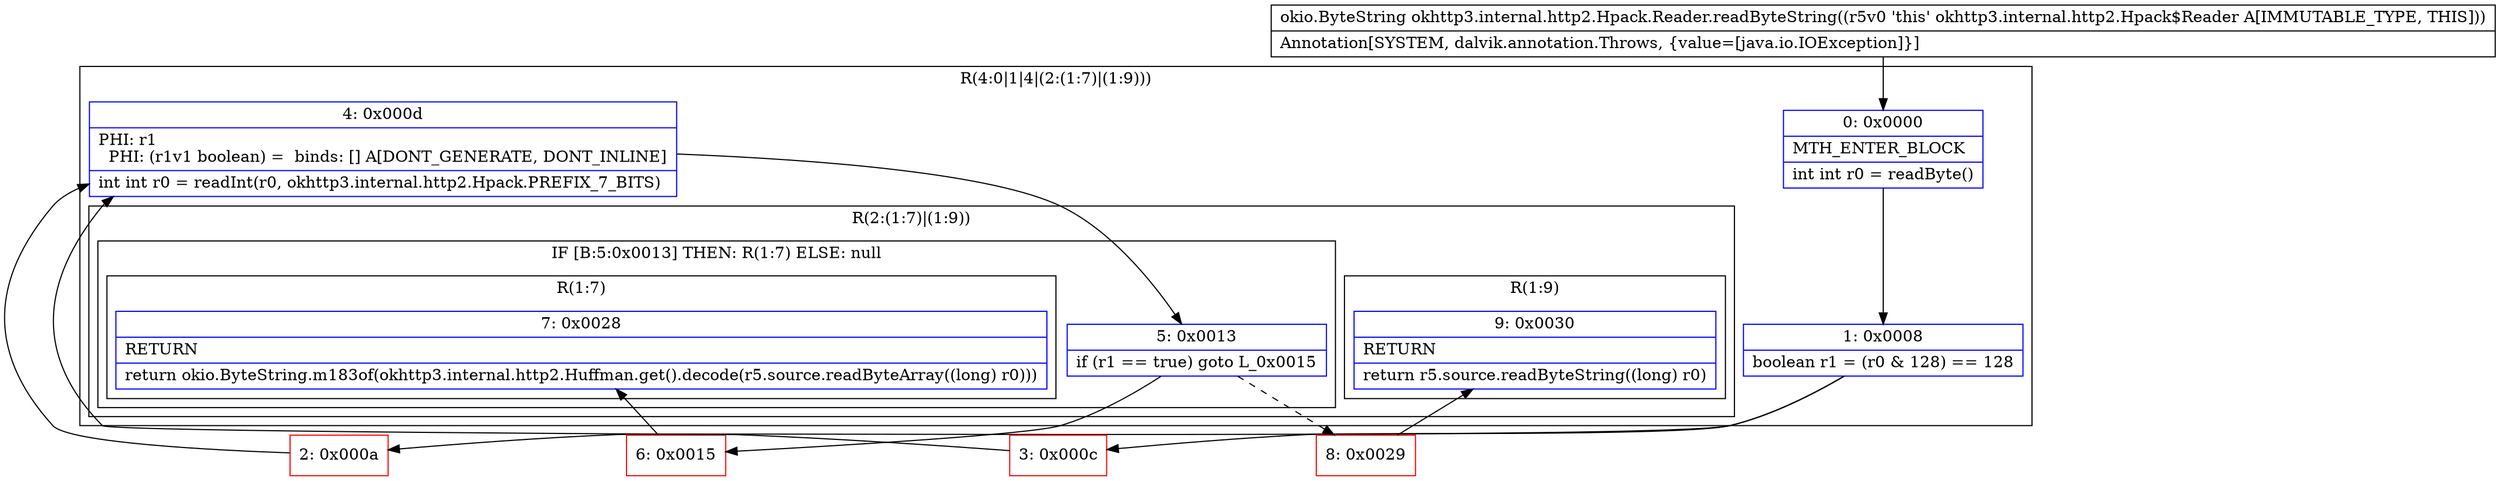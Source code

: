digraph "CFG forokhttp3.internal.http2.Hpack.Reader.readByteString()Lokio\/ByteString;" {
subgraph cluster_Region_1420396588 {
label = "R(4:0|1|4|(2:(1:7)|(1:9)))";
node [shape=record,color=blue];
Node_0 [shape=record,label="{0\:\ 0x0000|MTH_ENTER_BLOCK\l|int int r0 = readByte()\l}"];
Node_1 [shape=record,label="{1\:\ 0x0008|boolean r1 = (r0 & 128) == 128\l}"];
Node_4 [shape=record,label="{4\:\ 0x000d|PHI: r1 \l  PHI: (r1v1 boolean) =  binds: [] A[DONT_GENERATE, DONT_INLINE]\l|int int r0 = readInt(r0, okhttp3.internal.http2.Hpack.PREFIX_7_BITS)\l}"];
subgraph cluster_Region_1325238151 {
label = "R(2:(1:7)|(1:9))";
node [shape=record,color=blue];
subgraph cluster_IfRegion_989395575 {
label = "IF [B:5:0x0013] THEN: R(1:7) ELSE: null";
node [shape=record,color=blue];
Node_5 [shape=record,label="{5\:\ 0x0013|if (r1 == true) goto L_0x0015\l}"];
subgraph cluster_Region_1286953796 {
label = "R(1:7)";
node [shape=record,color=blue];
Node_7 [shape=record,label="{7\:\ 0x0028|RETURN\l|return okio.ByteString.m183of(okhttp3.internal.http2.Huffman.get().decode(r5.source.readByteArray((long) r0)))\l}"];
}
}
subgraph cluster_Region_100243649 {
label = "R(1:9)";
node [shape=record,color=blue];
Node_9 [shape=record,label="{9\:\ 0x0030|RETURN\l|return r5.source.readByteString((long) r0)\l}"];
}
}
}
Node_2 [shape=record,color=red,label="{2\:\ 0x000a}"];
Node_3 [shape=record,color=red,label="{3\:\ 0x000c}"];
Node_6 [shape=record,color=red,label="{6\:\ 0x0015}"];
Node_8 [shape=record,color=red,label="{8\:\ 0x0029}"];
MethodNode[shape=record,label="{okio.ByteString okhttp3.internal.http2.Hpack.Reader.readByteString((r5v0 'this' okhttp3.internal.http2.Hpack$Reader A[IMMUTABLE_TYPE, THIS]))  | Annotation[SYSTEM, dalvik.annotation.Throws, \{value=[java.io.IOException]\}]\l}"];
MethodNode -> Node_0;
Node_0 -> Node_1;
Node_1 -> Node_2;
Node_1 -> Node_3;
Node_4 -> Node_5;
Node_5 -> Node_6;
Node_5 -> Node_8[style=dashed];
Node_2 -> Node_4;
Node_3 -> Node_4;
Node_6 -> Node_7;
Node_8 -> Node_9;
}

